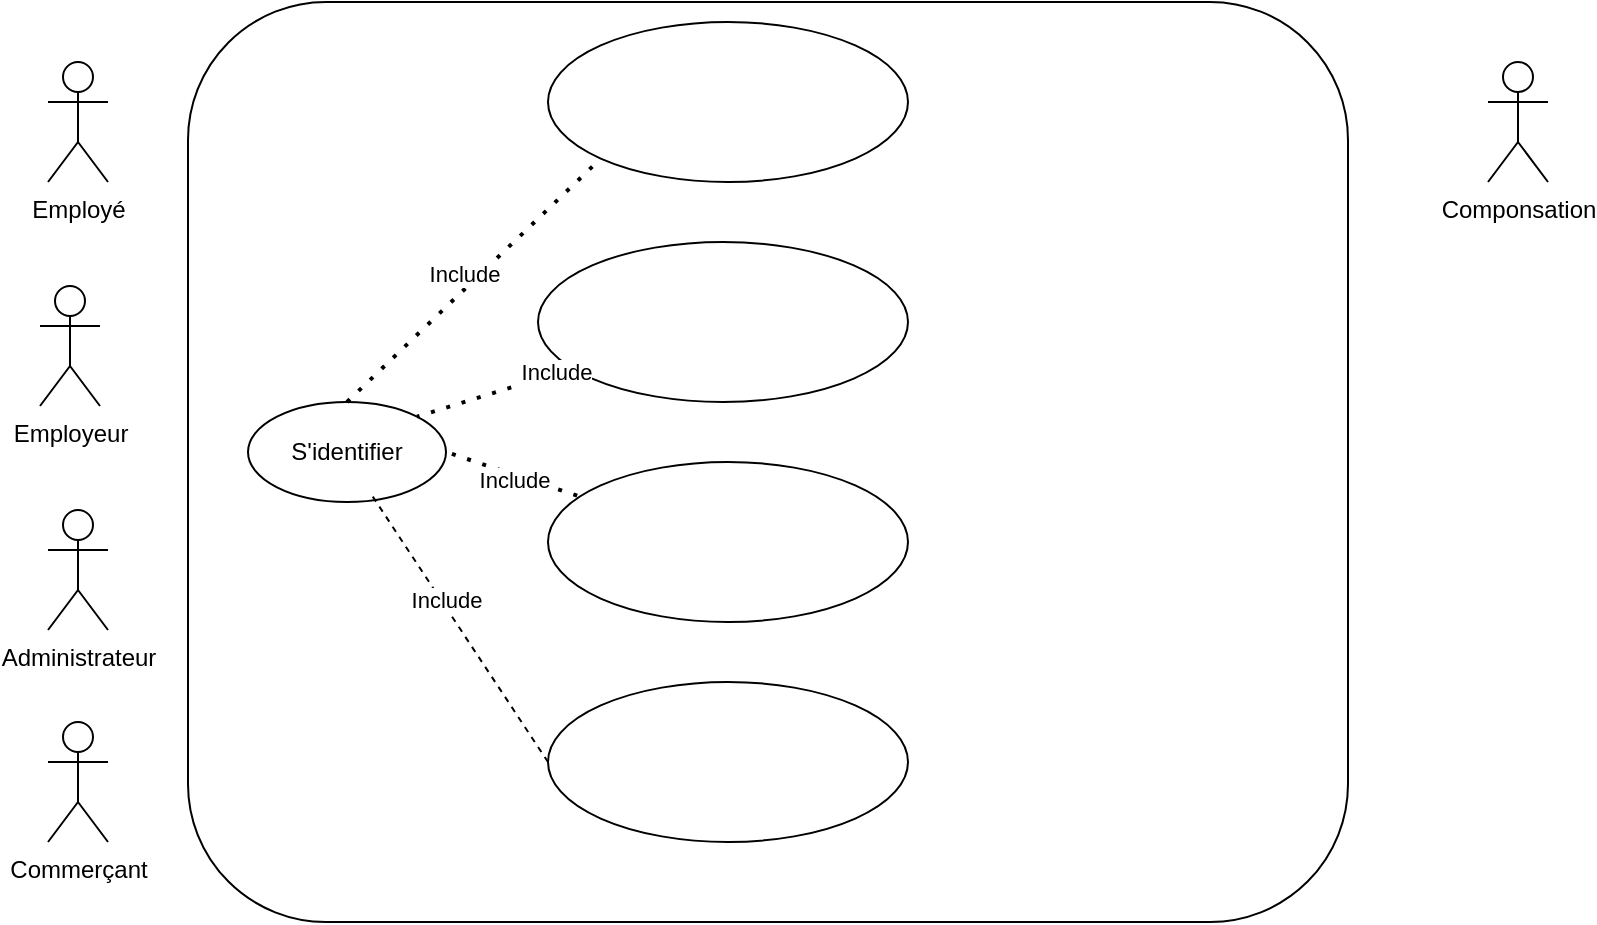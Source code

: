 <mxfile version="26.0.11">
  <diagram name="Page-1" id="EEWq-LYywZsjr-8HUKzn">
    <mxGraphModel dx="1050" dy="566" grid="1" gridSize="10" guides="1" tooltips="1" connect="1" arrows="1" fold="1" page="1" pageScale="1" pageWidth="827" pageHeight="1169" math="0" shadow="0">
      <root>
        <mxCell id="0" />
        <mxCell id="1" parent="0" />
        <mxCell id="HrDyO8nvaBUC3kqXnFug-1" value="" style="rounded=1;whiteSpace=wrap;html=1;" parent="1" vertex="1">
          <mxGeometry x="100" y="40" width="580" height="460" as="geometry" />
        </mxCell>
        <mxCell id="lXcPuruQBqpot0zOTHIt-2" value="Employé" style="shape=umlActor;verticalLabelPosition=bottom;verticalAlign=top;html=1;outlineConnect=0;" parent="1" vertex="1">
          <mxGeometry x="30" y="70" width="30" height="60" as="geometry" />
        </mxCell>
        <mxCell id="lXcPuruQBqpot0zOTHIt-3" value="&lt;div&gt;Commerçant&lt;/div&gt;" style="shape=umlActor;verticalLabelPosition=bottom;verticalAlign=top;html=1;outlineConnect=0;" parent="1" vertex="1">
          <mxGeometry x="30" y="400" width="30" height="60" as="geometry" />
        </mxCell>
        <mxCell id="f-XQC71uX94ksuNOsDdL-1" value="" style="ellipse;whiteSpace=wrap;html=1;" vertex="1" parent="1">
          <mxGeometry x="280" y="270" width="180" height="80" as="geometry" />
        </mxCell>
        <mxCell id="f-XQC71uX94ksuNOsDdL-2" value="" style="ellipse;whiteSpace=wrap;html=1;" vertex="1" parent="1">
          <mxGeometry x="280" y="50" width="180" height="80" as="geometry" />
        </mxCell>
        <mxCell id="f-XQC71uX94ksuNOsDdL-3" value="S&#39;identifier" style="ellipse;whiteSpace=wrap;html=1;" vertex="1" parent="1">
          <mxGeometry x="130" y="240" width="99" height="50" as="geometry" />
        </mxCell>
        <mxCell id="f-XQC71uX94ksuNOsDdL-4" value="" style="ellipse;whiteSpace=wrap;html=1;" vertex="1" parent="1">
          <mxGeometry x="280" y="380" width="180" height="80" as="geometry" />
        </mxCell>
        <mxCell id="f-XQC71uX94ksuNOsDdL-5" value="Employeur" style="shape=umlActor;verticalLabelPosition=bottom;verticalAlign=top;html=1;" vertex="1" parent="1">
          <mxGeometry x="26" y="182" width="30" height="60" as="geometry" />
        </mxCell>
        <mxCell id="f-XQC71uX94ksuNOsDdL-6" value="Administrateur" style="shape=umlActor;verticalLabelPosition=bottom;verticalAlign=top;html=1;outlineConnect=0;" vertex="1" parent="1">
          <mxGeometry x="30" y="294" width="30" height="60" as="geometry" />
        </mxCell>
        <mxCell id="f-XQC71uX94ksuNOsDdL-7" value="" style="ellipse;whiteSpace=wrap;html=1;" vertex="1" parent="1">
          <mxGeometry x="275" y="160" width="185" height="80" as="geometry" />
        </mxCell>
        <mxCell id="f-XQC71uX94ksuNOsDdL-8" value="" style="endArrow=none;dashed=1;html=1;dashPattern=1 3;strokeWidth=2;rounded=0;exitX=0.081;exitY=0.21;exitDx=0;exitDy=0;entryX=1;entryY=0.5;entryDx=0;entryDy=0;exitPerimeter=0;" edge="1" parent="1" source="f-XQC71uX94ksuNOsDdL-1" target="f-XQC71uX94ksuNOsDdL-3">
          <mxGeometry width="50" height="50" relative="1" as="geometry">
            <mxPoint x="429" y="330" as="sourcePoint" />
            <mxPoint x="479" y="280" as="targetPoint" />
          </mxGeometry>
        </mxCell>
        <mxCell id="f-XQC71uX94ksuNOsDdL-14" value="Include" style="edgeLabel;html=1;align=center;verticalAlign=middle;resizable=0;points=[];" vertex="1" connectable="0" parent="f-XQC71uX94ksuNOsDdL-8">
          <mxGeometry x="-0.049" y="1" relative="1" as="geometry">
            <mxPoint y="1" as="offset" />
          </mxGeometry>
        </mxCell>
        <mxCell id="f-XQC71uX94ksuNOsDdL-9" value="" style="endArrow=none;dashed=1;html=1;rounded=0;exitX=0;exitY=0.5;exitDx=0;exitDy=0;entryX=0.624;entryY=0.928;entryDx=0;entryDy=0;entryPerimeter=0;" edge="1" parent="1" source="f-XQC71uX94ksuNOsDdL-4" target="f-XQC71uX94ksuNOsDdL-3">
          <mxGeometry width="50" height="50" relative="1" as="geometry">
            <mxPoint x="409" y="431" as="sourcePoint" />
            <mxPoint x="212.772" y="308.358" as="targetPoint" />
          </mxGeometry>
        </mxCell>
        <mxCell id="f-XQC71uX94ksuNOsDdL-15" value="Include" style="edgeLabel;html=1;align=center;verticalAlign=middle;resizable=0;points=[];" vertex="1" connectable="0" parent="f-XQC71uX94ksuNOsDdL-9">
          <mxGeometry x="0.197" y="-2" relative="1" as="geometry">
            <mxPoint as="offset" />
          </mxGeometry>
        </mxCell>
        <mxCell id="f-XQC71uX94ksuNOsDdL-10" value="" style="endArrow=none;dashed=1;html=1;dashPattern=1 3;strokeWidth=2;rounded=0;entryX=1;entryY=0;entryDx=0;entryDy=0;" edge="1" parent="1" source="f-XQC71uX94ksuNOsDdL-7" target="f-XQC71uX94ksuNOsDdL-3">
          <mxGeometry width="50" height="50" relative="1" as="geometry">
            <mxPoint x="327.86" y="144.68" as="sourcePoint" />
            <mxPoint x="189.996" y="269.996" as="targetPoint" />
          </mxGeometry>
        </mxCell>
        <mxCell id="f-XQC71uX94ksuNOsDdL-13" value="Include" style="edgeLabel;html=1;align=center;verticalAlign=middle;resizable=0;points=[];" vertex="1" connectable="0" parent="f-XQC71uX94ksuNOsDdL-10">
          <mxGeometry x="0.007" relative="1" as="geometry">
            <mxPoint x="31" y="-11" as="offset" />
          </mxGeometry>
        </mxCell>
        <mxCell id="f-XQC71uX94ksuNOsDdL-11" value="" style="endArrow=none;dashed=1;html=1;dashPattern=1 3;strokeWidth=2;rounded=0;exitX=0.5;exitY=0;exitDx=0;exitDy=0;entryX=0;entryY=1;entryDx=0;entryDy=0;" edge="1" parent="1" source="f-XQC71uX94ksuNOsDdL-3" target="f-XQC71uX94ksuNOsDdL-2">
          <mxGeometry width="50" height="50" relative="1" as="geometry">
            <mxPoint x="439" y="340" as="sourcePoint" />
            <mxPoint x="469" y="322" as="targetPoint" />
          </mxGeometry>
        </mxCell>
        <mxCell id="f-XQC71uX94ksuNOsDdL-12" value="Include" style="edgeLabel;html=1;align=center;verticalAlign=middle;resizable=0;points=[];" vertex="1" connectable="0" parent="f-XQC71uX94ksuNOsDdL-11">
          <mxGeometry x="-0.013" y="6" relative="1" as="geometry">
            <mxPoint as="offset" />
          </mxGeometry>
        </mxCell>
        <mxCell id="f-XQC71uX94ksuNOsDdL-19" value="Componsation" style="shape=umlActor;verticalLabelPosition=bottom;verticalAlign=top;html=1;outlineConnect=0;" vertex="1" parent="1">
          <mxGeometry x="750" y="70" width="30" height="60" as="geometry" />
        </mxCell>
      </root>
    </mxGraphModel>
  </diagram>
</mxfile>
